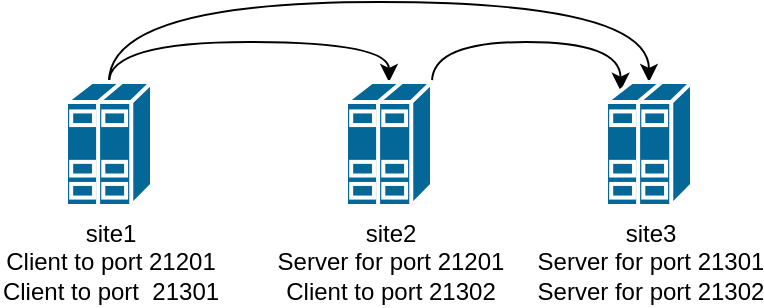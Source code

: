 <mxfile version="15.1.3" type="device"><diagram name="Page-1" id="c37626ed-c26b-45fb-9056-f9ebc6bb27b6"><mxGraphModel dx="760" dy="652" grid="1" gridSize="10" guides="1" tooltips="1" connect="1" arrows="1" fold="1" page="1" pageScale="1" pageWidth="1100" pageHeight="850" background="none" math="0" shadow="0"><root><mxCell id="0"/><mxCell id="1" parent="0"/><mxCell id="bnYJCkgculHLTgV5PNBw-6" style="edgeStyle=orthogonalEdgeStyle;curved=1;rounded=0;orthogonalLoop=1;jettySize=auto;html=1;exitX=0.5;exitY=0;exitDx=0;exitDy=0;exitPerimeter=0;entryX=0.5;entryY=0;entryDx=0;entryDy=0;entryPerimeter=0;" parent="1" source="bnYJCkgculHLTgV5PNBw-2" target="bnYJCkgculHLTgV5PNBw-3" edge="1"><mxGeometry relative="1" as="geometry"/></mxCell><mxCell id="bnYJCkgculHLTgV5PNBw-7" style="edgeStyle=orthogonalEdgeStyle;curved=1;rounded=0;orthogonalLoop=1;jettySize=auto;html=1;entryX=0.5;entryY=0;entryDx=0;entryDy=0;entryPerimeter=0;exitX=0.5;exitY=0;exitDx=0;exitDy=0;exitPerimeter=0;" parent="1" source="bnYJCkgculHLTgV5PNBw-2" target="bnYJCkgculHLTgV5PNBw-4" edge="1"><mxGeometry relative="1" as="geometry"><Array as="points"><mxPoint x="72" y="30"/><mxPoint x="342" y="30"/></Array></mxGeometry></mxCell><mxCell id="bnYJCkgculHLTgV5PNBw-2" value="site1&lt;br&gt;Client to port 21201&lt;br&gt;Client to port&amp;nbsp; 21301" style="shape=mxgraph.cisco.servers.standard_host;sketch=0;html=1;pointerEvents=1;dashed=0;fillColor=#036897;strokeColor=#ffffff;strokeWidth=2;verticalLabelPosition=bottom;verticalAlign=top;align=center;outlineConnect=0;" parent="1" vertex="1"><mxGeometry x="50" y="70" width="43" height="62" as="geometry"/></mxCell><mxCell id="9h8v8-a7kmMxr2_sfZsk-2" style="edgeStyle=orthogonalEdgeStyle;curved=1;rounded=0;orthogonalLoop=1;jettySize=auto;html=1;exitX=1;exitY=0;exitDx=0;exitDy=0;exitPerimeter=0;entryX=0.17;entryY=0.07;entryDx=0;entryDy=0;entryPerimeter=0;" edge="1" parent="1" source="bnYJCkgculHLTgV5PNBw-3" target="bnYJCkgculHLTgV5PNBw-4"><mxGeometry relative="1" as="geometry"><Array as="points"><mxPoint x="233" y="50"/><mxPoint x="327" y="50"/></Array></mxGeometry></mxCell><mxCell id="bnYJCkgculHLTgV5PNBw-3" value="site2&lt;br&gt;Server for port 21201&lt;br&gt;Client to port 21302" style="shape=mxgraph.cisco.servers.standard_host;sketch=0;html=1;pointerEvents=1;dashed=0;fillColor=#036897;strokeColor=#ffffff;strokeWidth=2;verticalLabelPosition=bottom;verticalAlign=top;align=center;outlineConnect=0;" parent="1" vertex="1"><mxGeometry x="190" y="70" width="43" height="62" as="geometry"/></mxCell><mxCell id="bnYJCkgculHLTgV5PNBw-4" value="site3&lt;br&gt;Server for port 21301&lt;br&gt;Server for port 21302" style="shape=mxgraph.cisco.servers.standard_host;sketch=0;html=1;pointerEvents=1;dashed=0;fillColor=#036897;strokeColor=#ffffff;strokeWidth=2;verticalLabelPosition=bottom;verticalAlign=top;align=center;outlineConnect=0;" parent="1" vertex="1"><mxGeometry x="320" y="70" width="43" height="62" as="geometry"/></mxCell></root></mxGraphModel></diagram></mxfile>